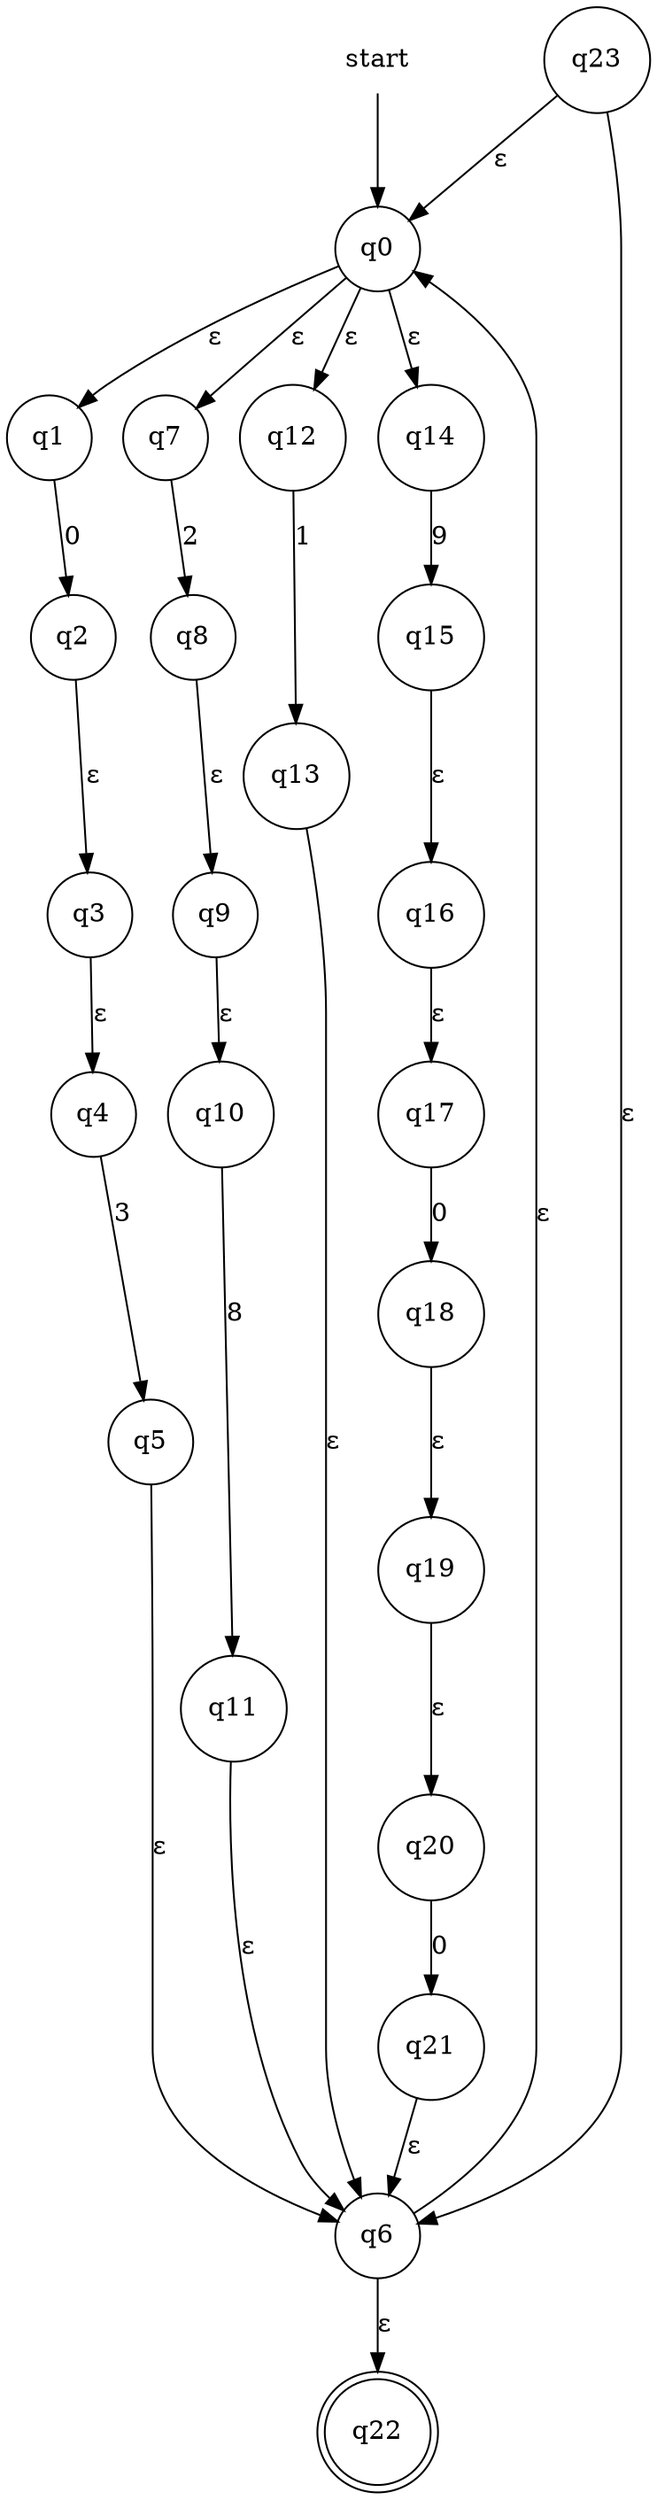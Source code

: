 digraph automaton {
    node [shape=none]; start;
    node [shape=doublecircle]; "q22";
    node [shape=circle];
    start -> "q0";
    "q0" -> "q1" [label="&epsilon;"];
    "q0" -> "q7" [label="&epsilon;"];
    "q0" -> "q12" [label="&epsilon;"];
    "q0" -> "q14" [label="&epsilon;"];
    "q1" -> "q2" [label="0"];
    "q2" -> "q3" [label="&epsilon;"];
    "q3" -> "q4" [label="&epsilon;"];
    "q4" -> "q5" [label="3"];
    "q5" -> "q6" [label="&epsilon;"];
    "q6" -> "q0" [label="&epsilon;"];
    "q6" -> "q22" [label="&epsilon;"];
    "q7" -> "q8" [label="2"];
    "q8" -> "q9" [label="&epsilon;"];
    "q9" -> "q10" [label="&epsilon;"];
    "q10" -> "q11" [label="8"];
    "q11" -> "q6" [label="&epsilon;"];
    "q12" -> "q13" [label="1"];
    "q13" -> "q6" [label="&epsilon;"];
    "q14" -> "q15" [label="9"];
    "q15" -> "q16" [label="&epsilon;"];
    "q16" -> "q17" [label="&epsilon;"];
    "q17" -> "q18" [label="0"];
    "q18" -> "q19" [label="&epsilon;"];
    "q19" -> "q20" [label="&epsilon;"];
    "q20" -> "q21" [label="0"];
    "q21" -> "q6" [label="&epsilon;"];
    "q23" -> "q0" [label="&epsilon;"];
    "q23" -> "q6" [label="&epsilon;"];
}
